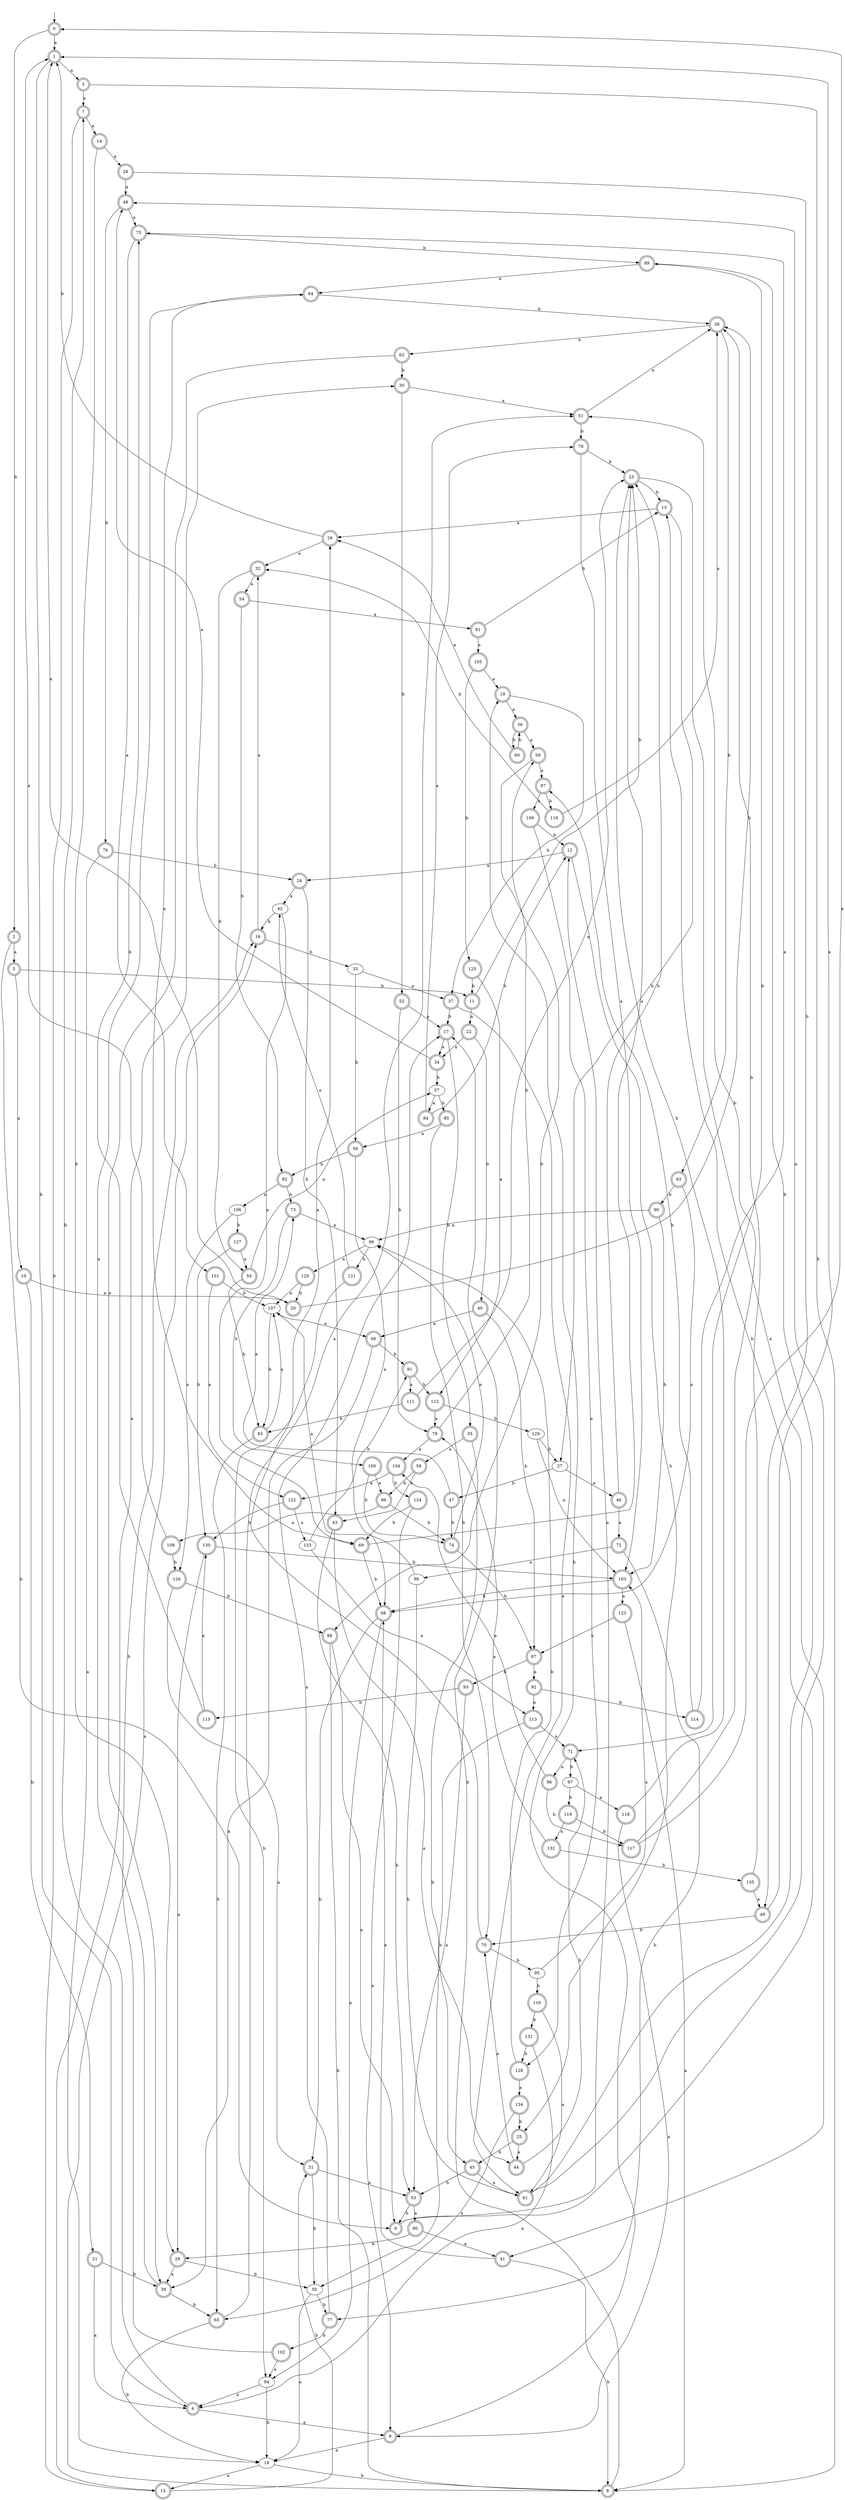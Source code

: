 digraph RandomDFA {
  __start0 [label="", shape=none];
  __start0 -> 0 [label=""];
  0 [shape=circle] [shape=doublecircle]
  0 -> 1 [label="a"]
  0 -> 2 [label="b"]
  1 [shape=doublecircle]
  1 -> 3 [label="a"]
  1 -> 4 [label="b"]
  2 [shape=doublecircle]
  2 -> 5 [label="a"]
  2 -> 6 [label="b"]
  3 [shape=doublecircle]
  3 -> 7 [label="a"]
  3 -> 8 [label="b"]
  4 [shape=doublecircle]
  4 -> 9 [label="a"]
  4 -> 7 [label="b"]
  5 [shape=doublecircle]
  5 -> 10 [label="a"]
  5 -> 11 [label="b"]
  6 [shape=doublecircle]
  6 -> 12 [label="a"]
  6 -> 13 [label="b"]
  7 [shape=doublecircle]
  7 -> 14 [label="a"]
  7 -> 15 [label="b"]
  8 [shape=doublecircle]
  8 -> 16 [label="a"]
  8 -> 17 [label="b"]
  9 [shape=doublecircle]
  9 -> 18 [label="a"]
  9 -> 19 [label="b"]
  10 [shape=doublecircle]
  10 -> 20 [label="a"]
  10 -> 21 [label="b"]
  11 [shape=doublecircle]
  11 -> 22 [label="a"]
  11 -> 23 [label="b"]
  12 [shape=doublecircle]
  12 -> 24 [label="a"]
  12 -> 25 [label="b"]
  13 [shape=doublecircle]
  13 -> 26 [label="a"]
  13 -> 27 [label="b"]
  14 [shape=doublecircle]
  14 -> 28 [label="a"]
  14 -> 29 [label="b"]
  15 [shape=doublecircle]
  15 -> 30 [label="a"]
  15 -> 31 [label="b"]
  16 [shape=doublecircle]
  16 -> 32 [label="a"]
  16 -> 33 [label="b"]
  17 [shape=doublecircle]
  17 -> 34 [label="a"]
  17 -> 35 [label="b"]
  18
  18 -> 15 [label="a"]
  18 -> 8 [label="b"]
  19 [shape=doublecircle]
  19 -> 36 [label="a"]
  19 -> 37 [label="b"]
  20 [shape=doublecircle]
  20 -> 1 [label="a"]
  20 -> 38 [label="b"]
  21 [shape=doublecircle]
  21 -> 4 [label="a"]
  21 -> 39 [label="b"]
  22 [shape=doublecircle]
  22 -> 34 [label="a"]
  22 -> 40 [label="b"]
  23 [shape=doublecircle]
  23 -> 41 [label="a"]
  23 -> 13 [label="b"]
  24 [shape=doublecircle]
  24 -> 42 [label="a"]
  24 -> 43 [label="b"]
  25 [shape=doublecircle]
  25 -> 44 [label="a"]
  25 -> 45 [label="b"]
  26 [shape=doublecircle]
  26 -> 32 [label="a"]
  26 -> 1 [label="b"]
  27
  27 -> 46 [label="a"]
  27 -> 47 [label="b"]
  28 [shape=doublecircle]
  28 -> 48 [label="a"]
  28 -> 49 [label="b"]
  29 [shape=doublecircle]
  29 -> 39 [label="a"]
  29 -> 50 [label="b"]
  30 [shape=doublecircle]
  30 -> 51 [label="a"]
  30 -> 52 [label="b"]
  31 [shape=doublecircle]
  31 -> 53 [label="a"]
  31 -> 50 [label="b"]
  32 [shape=doublecircle]
  32 -> 54 [label="a"]
  32 -> 55 [label="b"]
  33
  33 -> 37 [label="a"]
  33 -> 56 [label="b"]
  34 [shape=doublecircle]
  34 -> 48 [label="a"]
  34 -> 57 [label="b"]
  35 [shape=doublecircle]
  35 -> 58 [label="a"]
  35 -> 50 [label="b"]
  36 [shape=doublecircle]
  36 -> 59 [label="a"]
  36 -> 60 [label="b"]
  37 [shape=doublecircle]
  37 -> 61 [label="a"]
  37 -> 17 [label="b"]
  38 [shape=doublecircle]
  38 -> 62 [label="a"]
  38 -> 63 [label="b"]
  39 [shape=doublecircle]
  39 -> 64 [label="a"]
  39 -> 65 [label="b"]
  40 [shape=doublecircle]
  40 -> 66 [label="a"]
  40 -> 67 [label="b"]
  41 [shape=doublecircle]
  41 -> 68 [label="a"]
  41 -> 8 [label="b"]
  42
  42 -> 69 [label="a"]
  42 -> 16 [label="b"]
  43 [shape=doublecircle]
  43 -> 44 [label="a"]
  43 -> 53 [label="b"]
  44 [shape=doublecircle]
  44 -> 70 [label="a"]
  44 -> 71 [label="b"]
  45 [shape=doublecircle]
  45 -> 61 [label="a"]
  45 -> 53 [label="b"]
  46 [shape=doublecircle]
  46 -> 72 [label="a"]
  46 -> 23 [label="b"]
  47 [shape=doublecircle]
  47 -> 73 [label="a"]
  47 -> 74 [label="b"]
  48 [shape=doublecircle]
  48 -> 75 [label="a"]
  48 -> 76 [label="b"]
  49 [shape=doublecircle]
  49 -> 1 [label="a"]
  49 -> 70 [label="b"]
  50
  50 -> 18 [label="a"]
  50 -> 77 [label="b"]
  51 [shape=doublecircle]
  51 -> 38 [label="a"]
  51 -> 78 [label="b"]
  52 [shape=doublecircle]
  52 -> 17 [label="a"]
  52 -> 79 [label="b"]
  53 [shape=doublecircle]
  53 -> 80 [label="a"]
  53 -> 6 [label="b"]
  54 [shape=doublecircle]
  54 -> 81 [label="a"]
  54 -> 82 [label="b"]
  55 [shape=doublecircle]
  55 -> 57 [label="a"]
  55 -> 83 [label="b"]
  56 [shape=doublecircle]
  56 -> 68 [label="a"]
  56 -> 82 [label="b"]
  57
  57 -> 84 [label="a"]
  57 -> 85 [label="b"]
  58 [shape=doublecircle]
  58 -> 43 [label="a"]
  58 -> 86 [label="b"]
  59 [shape=doublecircle]
  59 -> 87 [label="a"]
  59 -> 88 [label="b"]
  60 [shape=doublecircle]
  60 -> 26 [label="a"]
  60 -> 36 [label="b"]
  61 [shape=doublecircle]
  61 -> 48 [label="a"]
  61 -> 89 [label="b"]
  62 [shape=doublecircle]
  62 -> 39 [label="a"]
  62 -> 30 [label="b"]
  63 [shape=doublecircle]
  63 -> 68 [label="a"]
  63 -> 90 [label="b"]
  64 [shape=doublecircle]
  64 -> 69 [label="a"]
  64 -> 38 [label="b"]
  65 [shape=doublecircle]
  65 -> 51 [label="a"]
  65 -> 18 [label="b"]
  66 [shape=doublecircle]
  66 -> 39 [label="a"]
  66 -> 91 [label="b"]
  67 [shape=doublecircle]
  67 -> 92 [label="a"]
  67 -> 93 [label="b"]
  68 [shape=doublecircle]
  68 -> 94 [label="a"]
  68 -> 31 [label="b"]
  69 [shape=doublecircle]
  69 -> 23 [label="a"]
  69 -> 68 [label="b"]
  70 [shape=doublecircle]
  70 -> 26 [label="a"]
  70 -> 95 [label="b"]
  71 [shape=doublecircle]
  71 -> 96 [label="a"]
  71 -> 97 [label="b"]
  72 [shape=doublecircle]
  72 -> 98 [label="a"]
  72 -> 77 [label="b"]
  73 [shape=doublecircle]
  73 -> 99 [label="a"]
  73 -> 100 [label="b"]
  74 [shape=doublecircle]
  74 -> 99 [label="a"]
  74 -> 67 [label="b"]
  75 [shape=doublecircle]
  75 -> 101 [label="a"]
  75 -> 89 [label="b"]
  76 [shape=doublecircle]
  76 -> 18 [label="a"]
  76 -> 24 [label="b"]
  77 [shape=doublecircle]
  77 -> 17 [label="a"]
  77 -> 102 [label="b"]
  78 [shape=doublecircle]
  78 -> 103 [label="a"]
  78 -> 23 [label="b"]
  79 [shape=doublecircle]
  79 -> 104 [label="a"]
  79 -> 59 [label="b"]
  80 [shape=doublecircle]
  80 -> 41 [label="a"]
  80 -> 29 [label="b"]
  81 [shape=doublecircle]
  81 -> 105 [label="a"]
  81 -> 13 [label="b"]
  82 [shape=doublecircle]
  82 -> 106 [label="a"]
  82 -> 73 [label="b"]
  83 [shape=doublecircle]
  83 -> 107 [label="a"]
  83 -> 65 [label="b"]
  84 [shape=doublecircle]
  84 -> 78 [label="a"]
  84 -> 12 [label="b"]
  85 [shape=doublecircle]
  85 -> 56 [label="a"]
  85 -> 70 [label="b"]
  86 [shape=doublecircle]
  86 -> 108 [label="a"]
  86 -> 74 [label="b"]
  87 [shape=doublecircle]
  87 -> 109 [label="a"]
  87 -> 110 [label="b"]
  88 [shape=doublecircle]
  88 -> 6 [label="a"]
  88 -> 8 [label="b"]
  89 [shape=doublecircle]
  89 -> 64 [label="a"]
  89 -> 71 [label="b"]
  90 [shape=doublecircle]
  90 -> 99 [label="a"]
  90 -> 103 [label="b"]
  91 [shape=doublecircle]
  91 -> 111 [label="a"]
  91 -> 112 [label="b"]
  92 [shape=doublecircle]
  92 -> 113 [label="a"]
  92 -> 114 [label="b"]
  93 [shape=doublecircle]
  93 -> 53 [label="a"]
  93 -> 115 [label="b"]
  94
  94 -> 4 [label="a"]
  94 -> 18 [label="b"]
  95
  95 -> 103 [label="a"]
  95 -> 116 [label="b"]
  96 [shape=doublecircle]
  96 -> 104 [label="a"]
  96 -> 117 [label="b"]
  97
  97 -> 118 [label="a"]
  97 -> 119 [label="b"]
  98
  98 -> 107 [label="a"]
  98 -> 61 [label="b"]
  99
  99 -> 120 [label="a"]
  99 -> 121 [label="b"]
  100 [shape=doublecircle]
  100 -> 86 [label="a"]
  100 -> 74 [label="b"]
  101 [shape=doublecircle]
  101 -> 122 [label="a"]
  101 -> 107 [label="b"]
  102 [shape=doublecircle]
  102 -> 94 [label="a"]
  102 -> 16 [label="b"]
  103 [shape=doublecircle]
  103 -> 123 [label="a"]
  103 -> 68 [label="b"]
  104 [shape=doublecircle]
  104 -> 122 [label="a"]
  104 -> 124 [label="b"]
  105 [shape=doublecircle]
  105 -> 19 [label="a"]
  105 -> 125 [label="b"]
  106
  106 -> 126 [label="a"]
  106 -> 127 [label="b"]
  107
  107 -> 66 [label="a"]
  107 -> 83 [label="b"]
  108 [shape=doublecircle]
  108 -> 1 [label="a"]
  108 -> 126 [label="b"]
  109 [shape=doublecircle]
  109 -> 128 [label="a"]
  109 -> 12 [label="b"]
  110 [shape=doublecircle]
  110 -> 38 [label="a"]
  110 -> 32 [label="b"]
  111 [shape=doublecircle]
  111 -> 23 [label="a"]
  111 -> 83 [label="b"]
  112 [shape=doublecircle]
  112 -> 79 [label="a"]
  112 -> 129 [label="b"]
  113 [shape=doublecircle]
  113 -> 71 [label="a"]
  113 -> 45 [label="b"]
  114 [shape=doublecircle]
  114 -> 75 [label="a"]
  114 -> 87 [label="b"]
  115 [shape=doublecircle]
  115 -> 130 [label="a"]
  115 -> 75 [label="b"]
  116 [shape=doublecircle]
  116 -> 61 [label="a"]
  116 -> 131 [label="b"]
  117 [shape=doublecircle]
  117 -> 0 [label="a"]
  117 -> 51 [label="b"]
  118 [shape=doublecircle]
  118 -> 9 [label="a"]
  118 -> 23 [label="b"]
  119 [shape=doublecircle]
  119 -> 132 [label="a"]
  119 -> 117 [label="b"]
  120 [shape=doublecircle]
  120 -> 107 [label="a"]
  120 -> 20 [label="b"]
  121 [shape=doublecircle]
  121 -> 42 [label="a"]
  121 -> 94 [label="b"]
  122 [shape=doublecircle]
  122 -> 133 [label="a"]
  122 -> 130 [label="b"]
  123 [shape=doublecircle]
  123 -> 8 [label="a"]
  123 -> 67 [label="b"]
  124 [shape=doublecircle]
  124 -> 9 [label="a"]
  124 -> 69 [label="b"]
  125 [shape=doublecircle]
  125 -> 112 [label="a"]
  125 -> 11 [label="b"]
  126 [shape=doublecircle]
  126 -> 31 [label="a"]
  126 -> 88 [label="b"]
  127 [shape=doublecircle]
  127 -> 55 [label="a"]
  127 -> 130 [label="b"]
  128 [shape=doublecircle]
  128 -> 134 [label="a"]
  128 -> 99 [label="b"]
  129
  129 -> 103 [label="a"]
  129 -> 27 [label="b"]
  130 [shape=doublecircle]
  130 -> 29 [label="a"]
  130 -> 103 [label="b"]
  131 [shape=doublecircle]
  131 -> 4 [label="a"]
  131 -> 128 [label="b"]
  132 [shape=doublecircle]
  132 -> 79 [label="a"]
  132 -> 135 [label="b"]
  133
  133 -> 113 [label="a"]
  133 -> 91 [label="b"]
  134 [shape=doublecircle]
  134 -> 65 [label="a"]
  134 -> 25 [label="b"]
  135 [shape=doublecircle]
  135 -> 49 [label="a"]
  135 -> 38 [label="b"]
}
